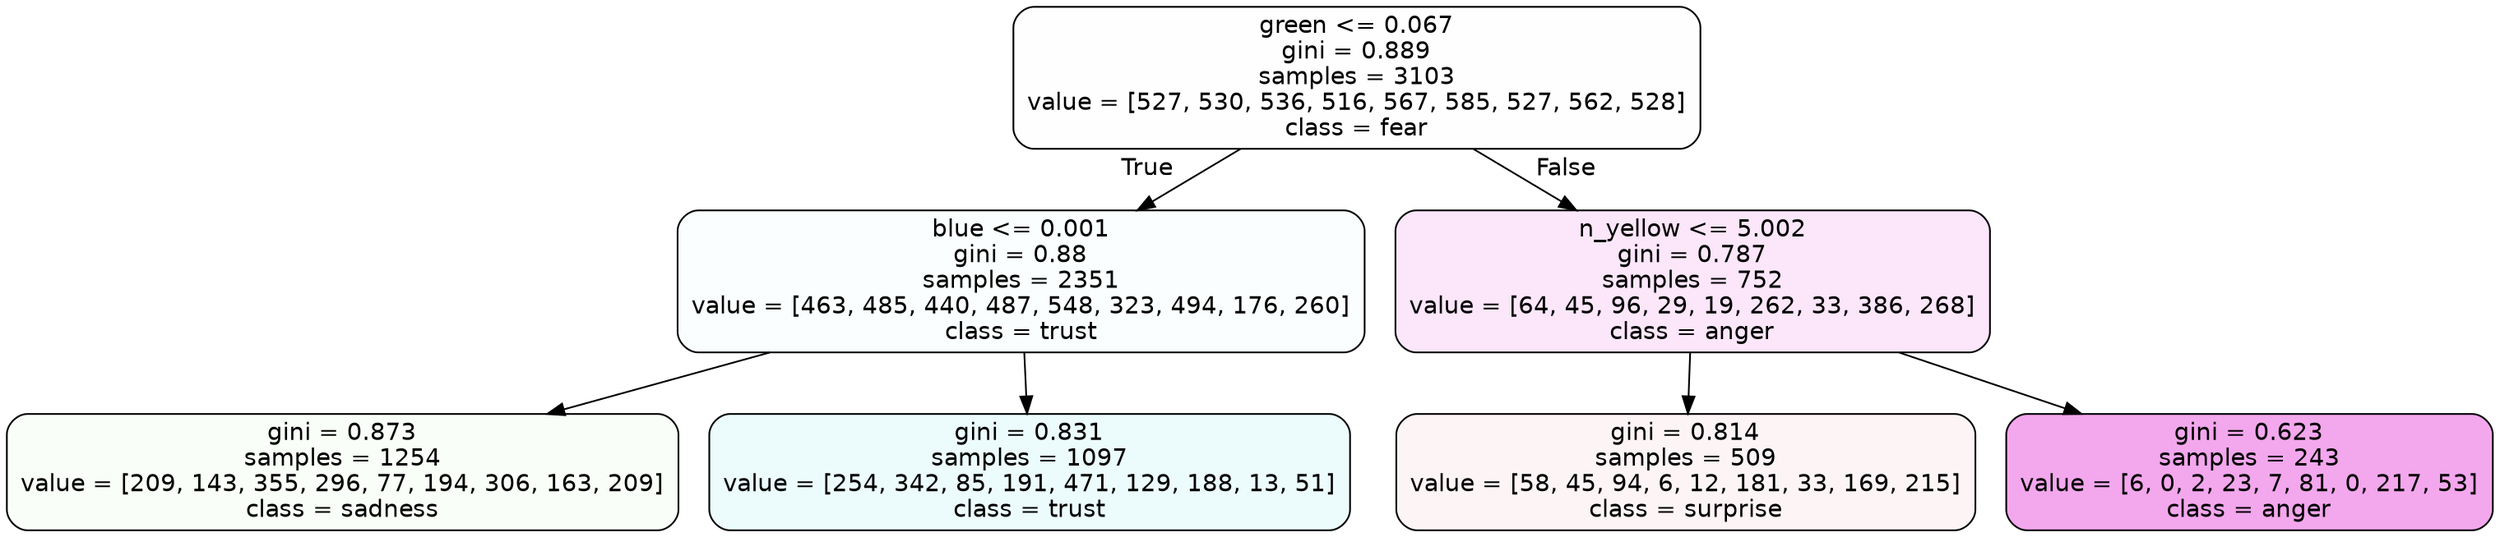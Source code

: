 digraph Tree {
node [shape=box, style="filled, rounded", color="black", fontname=helvetica] ;
edge [fontname=helvetica] ;
0 [label="green <= 0.067\ngini = 0.889\nsamples = 3103\nvalue = [527, 530, 536, 516, 567, 585, 527, 562, 528]\nclass = fear", fillcolor="#3964e501"] ;
1 [label="blue <= 0.001\ngini = 0.88\nsamples = 2351\nvalue = [463, 485, 440, 487, 548, 323, 494, 176, 260]\nclass = trust", fillcolor="#39d7e504"] ;
0 -> 1 [labeldistance=2.5, labelangle=45, headlabel="True"] ;
2 [label="gini = 0.873\nsamples = 1254\nvalue = [209, 143, 355, 296, 77, 194, 306, 163, 209]\nclass = sadness", fillcolor="#64e53908"] ;
1 -> 2 ;
3 [label="gini = 0.831\nsamples = 1097\nvalue = [254, 342, 85, 191, 471, 129, 188, 13, 51]\nclass = trust", fillcolor="#39d7e518"] ;
1 -> 3 ;
4 [label="n_yellow <= 5.002\ngini = 0.787\nsamples = 752\nvalue = [64, 45, 96, 29, 19, 262, 33, 386, 268]\nclass = anger", fillcolor="#e539d720"] ;
0 -> 4 [labeldistance=2.5, labelangle=-45, headlabel="False"] ;
5 [label="gini = 0.814\nsamples = 509\nvalue = [58, 45, 94, 6, 12, 181, 33, 169, 215]\nclass = surprise", fillcolor="#e539640e"] ;
4 -> 5 ;
6 [label="gini = 0.623\nsamples = 243\nvalue = [6, 0, 2, 23, 7, 81, 0, 217, 53]\nclass = anger", fillcolor="#e539d771"] ;
4 -> 6 ;
}